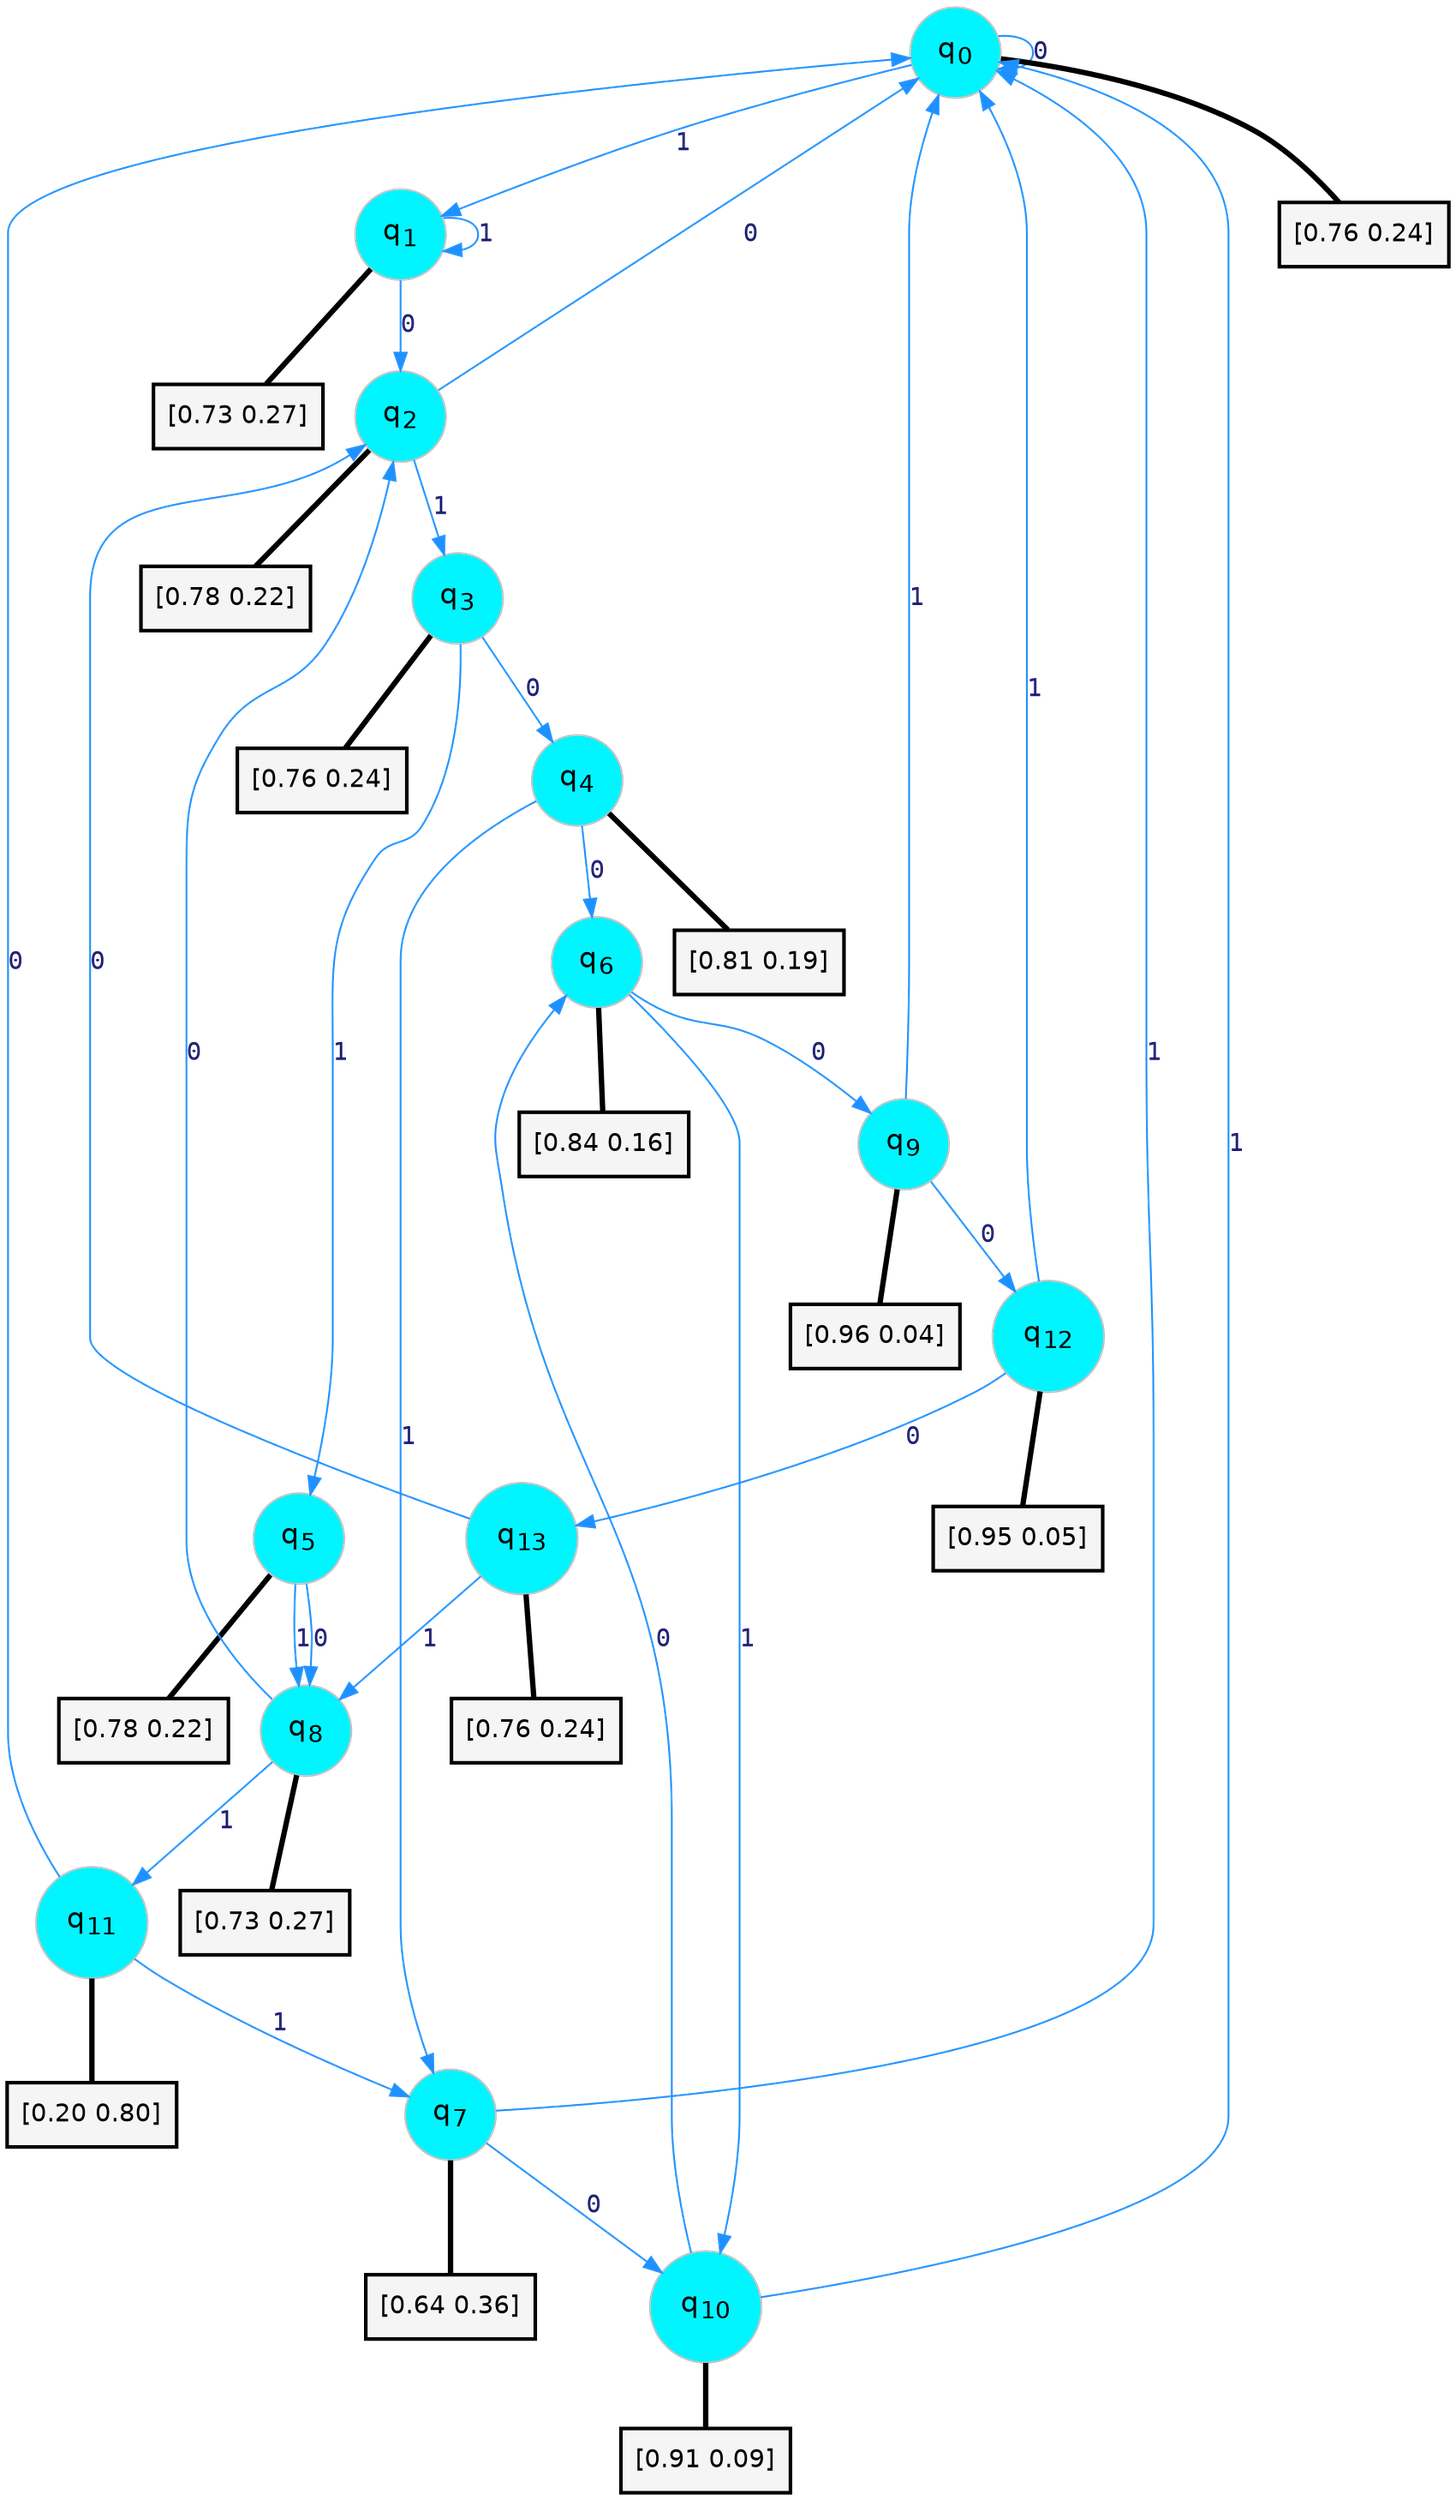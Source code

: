 digraph G {
graph [
bgcolor=transparent, dpi=300, rankdir=TD, size="40,25"];
node [
color=gray, fillcolor=turquoise1, fontcolor=black, fontname=Helvetica, fontsize=16, fontweight=bold, shape=circle, style=filled];
edge [
arrowsize=1, color=dodgerblue1, fontcolor=midnightblue, fontname=courier, fontweight=bold, penwidth=1, style=solid, weight=20];
0[label=<q<SUB>0</SUB>>];
1[label=<q<SUB>1</SUB>>];
2[label=<q<SUB>2</SUB>>];
3[label=<q<SUB>3</SUB>>];
4[label=<q<SUB>4</SUB>>];
5[label=<q<SUB>5</SUB>>];
6[label=<q<SUB>6</SUB>>];
7[label=<q<SUB>7</SUB>>];
8[label=<q<SUB>8</SUB>>];
9[label=<q<SUB>9</SUB>>];
10[label=<q<SUB>10</SUB>>];
11[label=<q<SUB>11</SUB>>];
12[label=<q<SUB>12</SUB>>];
13[label=<q<SUB>13</SUB>>];
14[label="[0.76 0.24]", shape=box,fontcolor=black, fontname=Helvetica, fontsize=14, penwidth=2, fillcolor=whitesmoke,color=black];
15[label="[0.73 0.27]", shape=box,fontcolor=black, fontname=Helvetica, fontsize=14, penwidth=2, fillcolor=whitesmoke,color=black];
16[label="[0.78 0.22]", shape=box,fontcolor=black, fontname=Helvetica, fontsize=14, penwidth=2, fillcolor=whitesmoke,color=black];
17[label="[0.76 0.24]", shape=box,fontcolor=black, fontname=Helvetica, fontsize=14, penwidth=2, fillcolor=whitesmoke,color=black];
18[label="[0.81 0.19]", shape=box,fontcolor=black, fontname=Helvetica, fontsize=14, penwidth=2, fillcolor=whitesmoke,color=black];
19[label="[0.78 0.22]", shape=box,fontcolor=black, fontname=Helvetica, fontsize=14, penwidth=2, fillcolor=whitesmoke,color=black];
20[label="[0.84 0.16]", shape=box,fontcolor=black, fontname=Helvetica, fontsize=14, penwidth=2, fillcolor=whitesmoke,color=black];
21[label="[0.64 0.36]", shape=box,fontcolor=black, fontname=Helvetica, fontsize=14, penwidth=2, fillcolor=whitesmoke,color=black];
22[label="[0.73 0.27]", shape=box,fontcolor=black, fontname=Helvetica, fontsize=14, penwidth=2, fillcolor=whitesmoke,color=black];
23[label="[0.96 0.04]", shape=box,fontcolor=black, fontname=Helvetica, fontsize=14, penwidth=2, fillcolor=whitesmoke,color=black];
24[label="[0.91 0.09]", shape=box,fontcolor=black, fontname=Helvetica, fontsize=14, penwidth=2, fillcolor=whitesmoke,color=black];
25[label="[0.20 0.80]", shape=box,fontcolor=black, fontname=Helvetica, fontsize=14, penwidth=2, fillcolor=whitesmoke,color=black];
26[label="[0.95 0.05]", shape=box,fontcolor=black, fontname=Helvetica, fontsize=14, penwidth=2, fillcolor=whitesmoke,color=black];
27[label="[0.76 0.24]", shape=box,fontcolor=black, fontname=Helvetica, fontsize=14, penwidth=2, fillcolor=whitesmoke,color=black];
0->0 [label=0];
0->1 [label=1];
0->14 [arrowhead=none, penwidth=3,color=black];
1->2 [label=0];
1->1 [label=1];
1->15 [arrowhead=none, penwidth=3,color=black];
2->0 [label=0];
2->3 [label=1];
2->16 [arrowhead=none, penwidth=3,color=black];
3->4 [label=0];
3->5 [label=1];
3->17 [arrowhead=none, penwidth=3,color=black];
4->6 [label=0];
4->7 [label=1];
4->18 [arrowhead=none, penwidth=3,color=black];
5->8 [label=0];
5->8 [label=1];
5->19 [arrowhead=none, penwidth=3,color=black];
6->9 [label=0];
6->10 [label=1];
6->20 [arrowhead=none, penwidth=3,color=black];
7->10 [label=0];
7->0 [label=1];
7->21 [arrowhead=none, penwidth=3,color=black];
8->2 [label=0];
8->11 [label=1];
8->22 [arrowhead=none, penwidth=3,color=black];
9->12 [label=0];
9->0 [label=1];
9->23 [arrowhead=none, penwidth=3,color=black];
10->6 [label=0];
10->0 [label=1];
10->24 [arrowhead=none, penwidth=3,color=black];
11->0 [label=0];
11->7 [label=1];
11->25 [arrowhead=none, penwidth=3,color=black];
12->13 [label=0];
12->0 [label=1];
12->26 [arrowhead=none, penwidth=3,color=black];
13->2 [label=0];
13->8 [label=1];
13->27 [arrowhead=none, penwidth=3,color=black];
}
